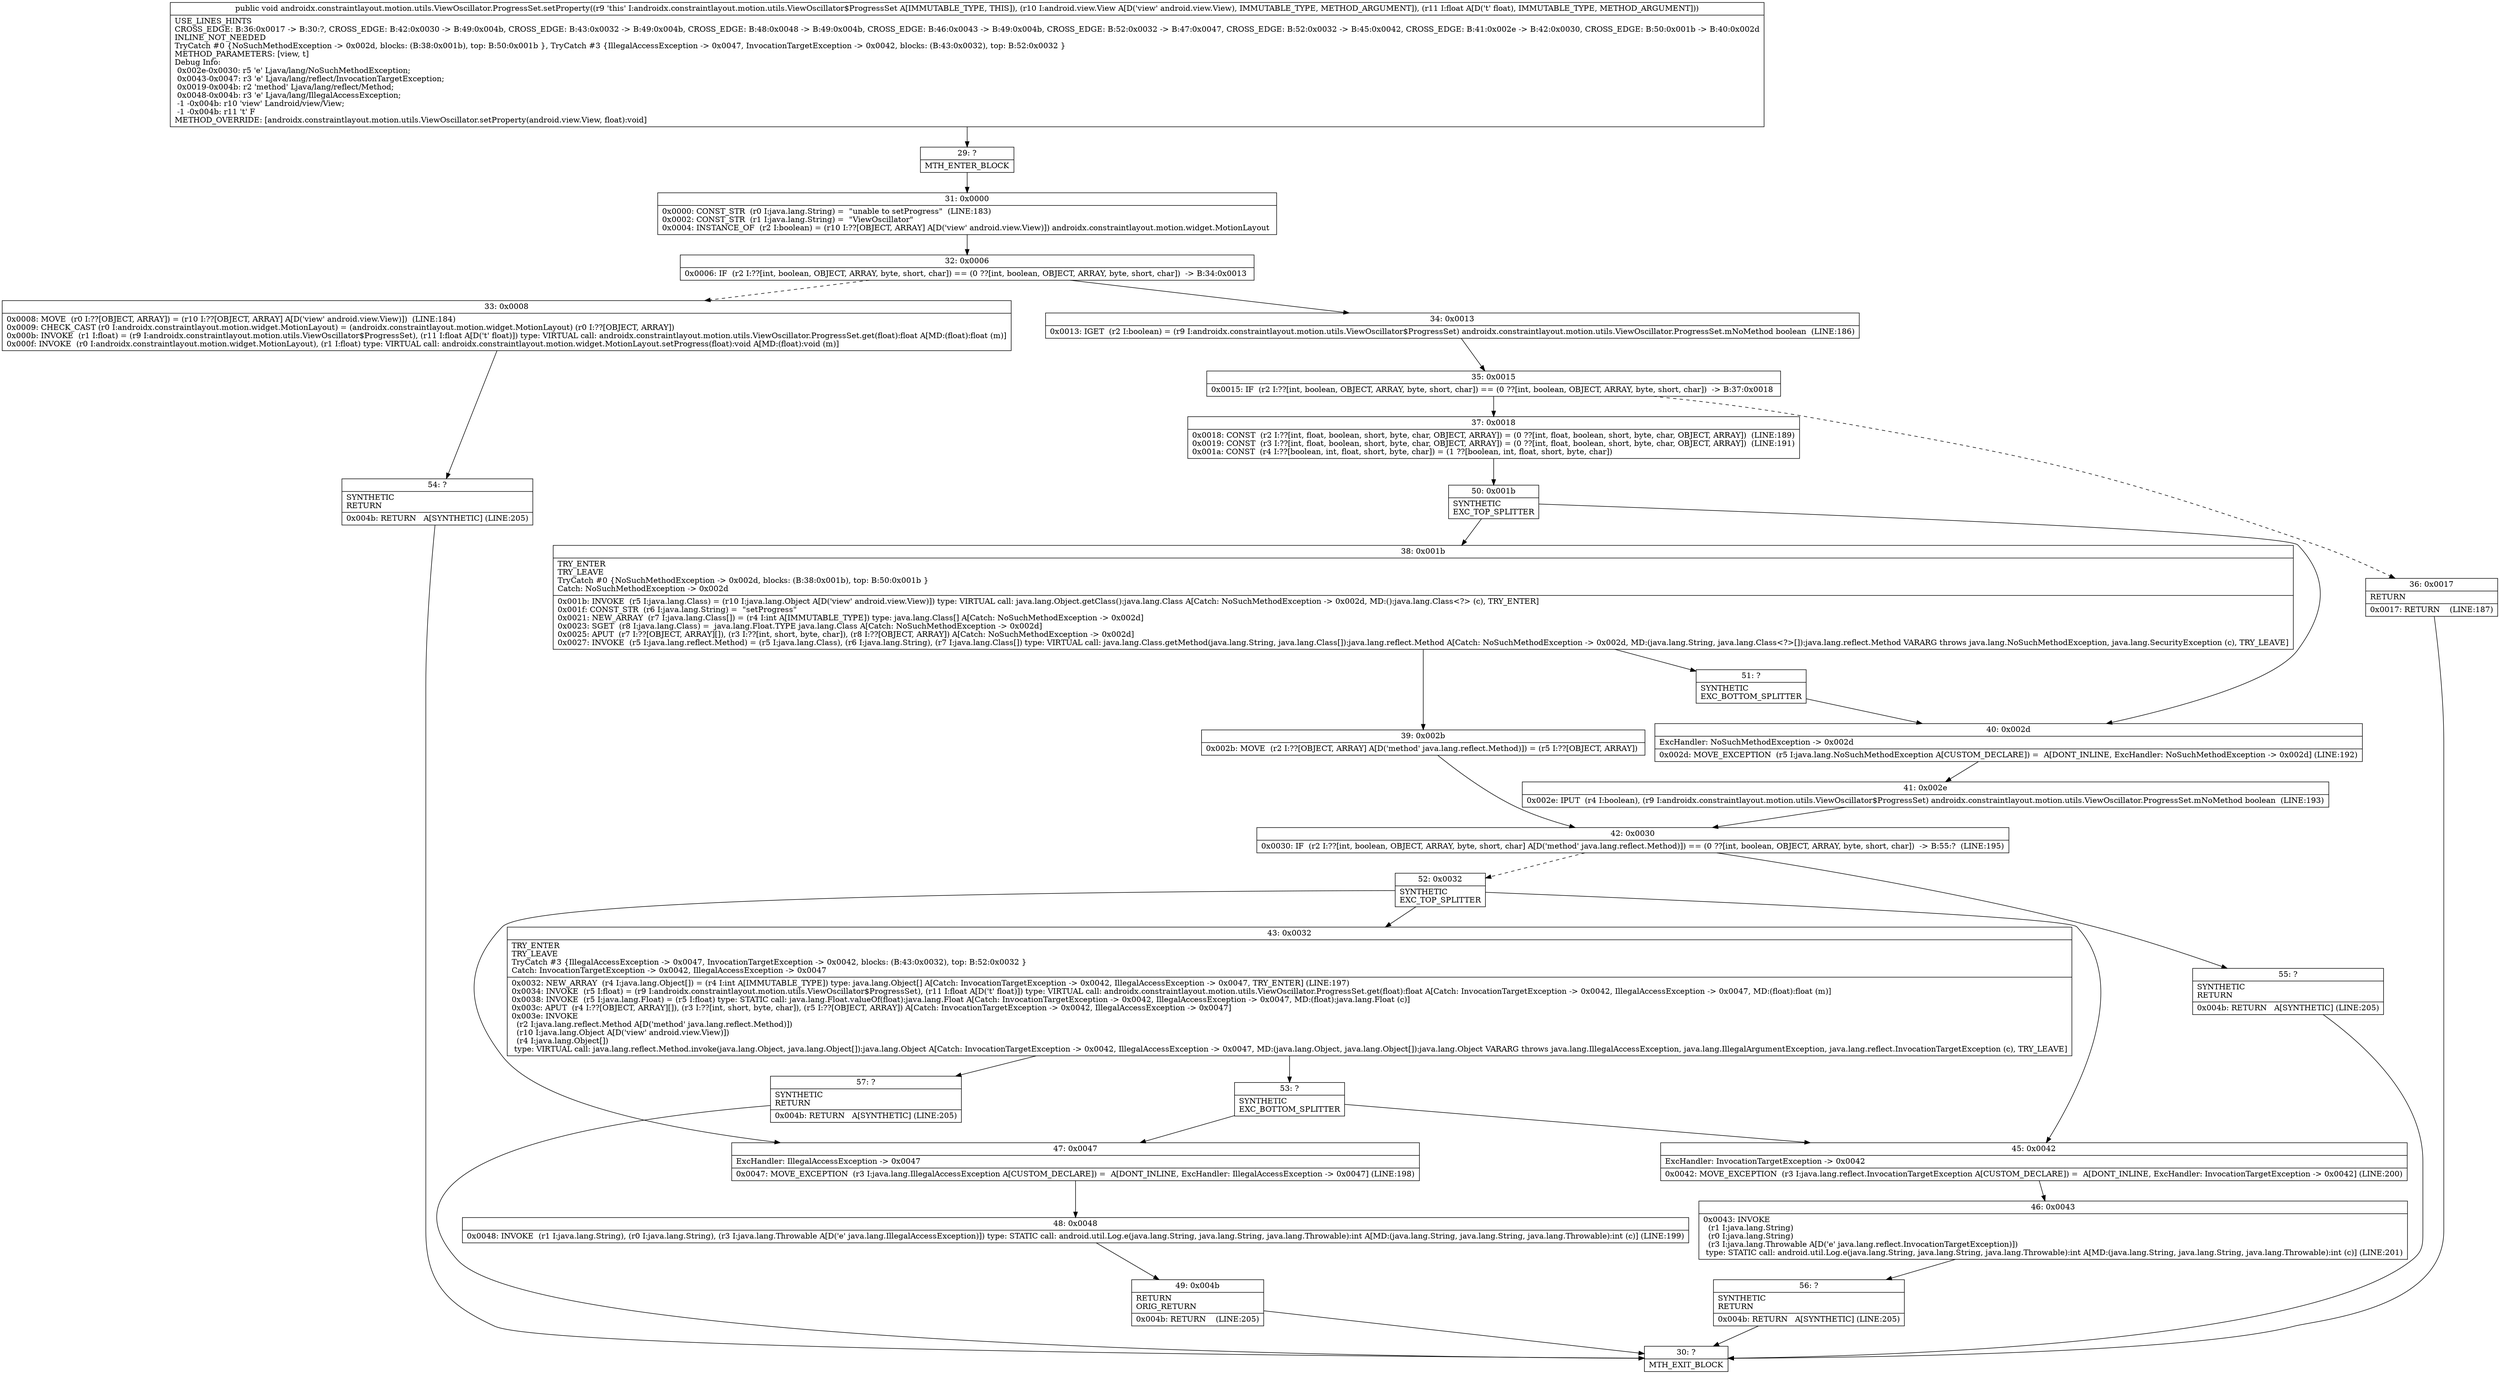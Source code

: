 digraph "CFG forandroidx.constraintlayout.motion.utils.ViewOscillator.ProgressSet.setProperty(Landroid\/view\/View;F)V" {
Node_29 [shape=record,label="{29\:\ ?|MTH_ENTER_BLOCK\l}"];
Node_31 [shape=record,label="{31\:\ 0x0000|0x0000: CONST_STR  (r0 I:java.lang.String) =  \"unable to setProgress\"  (LINE:183)\l0x0002: CONST_STR  (r1 I:java.lang.String) =  \"ViewOscillator\" \l0x0004: INSTANCE_OF  (r2 I:boolean) = (r10 I:??[OBJECT, ARRAY] A[D('view' android.view.View)]) androidx.constraintlayout.motion.widget.MotionLayout \l}"];
Node_32 [shape=record,label="{32\:\ 0x0006|0x0006: IF  (r2 I:??[int, boolean, OBJECT, ARRAY, byte, short, char]) == (0 ??[int, boolean, OBJECT, ARRAY, byte, short, char])  \-\> B:34:0x0013 \l}"];
Node_33 [shape=record,label="{33\:\ 0x0008|0x0008: MOVE  (r0 I:??[OBJECT, ARRAY]) = (r10 I:??[OBJECT, ARRAY] A[D('view' android.view.View)])  (LINE:184)\l0x0009: CHECK_CAST (r0 I:androidx.constraintlayout.motion.widget.MotionLayout) = (androidx.constraintlayout.motion.widget.MotionLayout) (r0 I:??[OBJECT, ARRAY]) \l0x000b: INVOKE  (r1 I:float) = (r9 I:androidx.constraintlayout.motion.utils.ViewOscillator$ProgressSet), (r11 I:float A[D('t' float)]) type: VIRTUAL call: androidx.constraintlayout.motion.utils.ViewOscillator.ProgressSet.get(float):float A[MD:(float):float (m)]\l0x000f: INVOKE  (r0 I:androidx.constraintlayout.motion.widget.MotionLayout), (r1 I:float) type: VIRTUAL call: androidx.constraintlayout.motion.widget.MotionLayout.setProgress(float):void A[MD:(float):void (m)]\l}"];
Node_54 [shape=record,label="{54\:\ ?|SYNTHETIC\lRETURN\l|0x004b: RETURN   A[SYNTHETIC] (LINE:205)\l}"];
Node_30 [shape=record,label="{30\:\ ?|MTH_EXIT_BLOCK\l}"];
Node_34 [shape=record,label="{34\:\ 0x0013|0x0013: IGET  (r2 I:boolean) = (r9 I:androidx.constraintlayout.motion.utils.ViewOscillator$ProgressSet) androidx.constraintlayout.motion.utils.ViewOscillator.ProgressSet.mNoMethod boolean  (LINE:186)\l}"];
Node_35 [shape=record,label="{35\:\ 0x0015|0x0015: IF  (r2 I:??[int, boolean, OBJECT, ARRAY, byte, short, char]) == (0 ??[int, boolean, OBJECT, ARRAY, byte, short, char])  \-\> B:37:0x0018 \l}"];
Node_36 [shape=record,label="{36\:\ 0x0017|RETURN\l|0x0017: RETURN    (LINE:187)\l}"];
Node_37 [shape=record,label="{37\:\ 0x0018|0x0018: CONST  (r2 I:??[int, float, boolean, short, byte, char, OBJECT, ARRAY]) = (0 ??[int, float, boolean, short, byte, char, OBJECT, ARRAY])  (LINE:189)\l0x0019: CONST  (r3 I:??[int, float, boolean, short, byte, char, OBJECT, ARRAY]) = (0 ??[int, float, boolean, short, byte, char, OBJECT, ARRAY])  (LINE:191)\l0x001a: CONST  (r4 I:??[boolean, int, float, short, byte, char]) = (1 ??[boolean, int, float, short, byte, char]) \l}"];
Node_50 [shape=record,label="{50\:\ 0x001b|SYNTHETIC\lEXC_TOP_SPLITTER\l}"];
Node_38 [shape=record,label="{38\:\ 0x001b|TRY_ENTER\lTRY_LEAVE\lTryCatch #0 \{NoSuchMethodException \-\> 0x002d, blocks: (B:38:0x001b), top: B:50:0x001b \}\lCatch: NoSuchMethodException \-\> 0x002d\l|0x001b: INVOKE  (r5 I:java.lang.Class) = (r10 I:java.lang.Object A[D('view' android.view.View)]) type: VIRTUAL call: java.lang.Object.getClass():java.lang.Class A[Catch: NoSuchMethodException \-\> 0x002d, MD:():java.lang.Class\<?\> (c), TRY_ENTER]\l0x001f: CONST_STR  (r6 I:java.lang.String) =  \"setProgress\" \l0x0021: NEW_ARRAY  (r7 I:java.lang.Class[]) = (r4 I:int A[IMMUTABLE_TYPE]) type: java.lang.Class[] A[Catch: NoSuchMethodException \-\> 0x002d]\l0x0023: SGET  (r8 I:java.lang.Class) =  java.lang.Float.TYPE java.lang.Class A[Catch: NoSuchMethodException \-\> 0x002d]\l0x0025: APUT  (r7 I:??[OBJECT, ARRAY][]), (r3 I:??[int, short, byte, char]), (r8 I:??[OBJECT, ARRAY]) A[Catch: NoSuchMethodException \-\> 0x002d]\l0x0027: INVOKE  (r5 I:java.lang.reflect.Method) = (r5 I:java.lang.Class), (r6 I:java.lang.String), (r7 I:java.lang.Class[]) type: VIRTUAL call: java.lang.Class.getMethod(java.lang.String, java.lang.Class[]):java.lang.reflect.Method A[Catch: NoSuchMethodException \-\> 0x002d, MD:(java.lang.String, java.lang.Class\<?\>[]):java.lang.reflect.Method VARARG throws java.lang.NoSuchMethodException, java.lang.SecurityException (c), TRY_LEAVE]\l}"];
Node_39 [shape=record,label="{39\:\ 0x002b|0x002b: MOVE  (r2 I:??[OBJECT, ARRAY] A[D('method' java.lang.reflect.Method)]) = (r5 I:??[OBJECT, ARRAY]) \l}"];
Node_42 [shape=record,label="{42\:\ 0x0030|0x0030: IF  (r2 I:??[int, boolean, OBJECT, ARRAY, byte, short, char] A[D('method' java.lang.reflect.Method)]) == (0 ??[int, boolean, OBJECT, ARRAY, byte, short, char])  \-\> B:55:?  (LINE:195)\l}"];
Node_52 [shape=record,label="{52\:\ 0x0032|SYNTHETIC\lEXC_TOP_SPLITTER\l}"];
Node_43 [shape=record,label="{43\:\ 0x0032|TRY_ENTER\lTRY_LEAVE\lTryCatch #3 \{IllegalAccessException \-\> 0x0047, InvocationTargetException \-\> 0x0042, blocks: (B:43:0x0032), top: B:52:0x0032 \}\lCatch: InvocationTargetException \-\> 0x0042, IllegalAccessException \-\> 0x0047\l|0x0032: NEW_ARRAY  (r4 I:java.lang.Object[]) = (r4 I:int A[IMMUTABLE_TYPE]) type: java.lang.Object[] A[Catch: InvocationTargetException \-\> 0x0042, IllegalAccessException \-\> 0x0047, TRY_ENTER] (LINE:197)\l0x0034: INVOKE  (r5 I:float) = (r9 I:androidx.constraintlayout.motion.utils.ViewOscillator$ProgressSet), (r11 I:float A[D('t' float)]) type: VIRTUAL call: androidx.constraintlayout.motion.utils.ViewOscillator.ProgressSet.get(float):float A[Catch: InvocationTargetException \-\> 0x0042, IllegalAccessException \-\> 0x0047, MD:(float):float (m)]\l0x0038: INVOKE  (r5 I:java.lang.Float) = (r5 I:float) type: STATIC call: java.lang.Float.valueOf(float):java.lang.Float A[Catch: InvocationTargetException \-\> 0x0042, IllegalAccessException \-\> 0x0047, MD:(float):java.lang.Float (c)]\l0x003c: APUT  (r4 I:??[OBJECT, ARRAY][]), (r3 I:??[int, short, byte, char]), (r5 I:??[OBJECT, ARRAY]) A[Catch: InvocationTargetException \-\> 0x0042, IllegalAccessException \-\> 0x0047]\l0x003e: INVOKE  \l  (r2 I:java.lang.reflect.Method A[D('method' java.lang.reflect.Method)])\l  (r10 I:java.lang.Object A[D('view' android.view.View)])\l  (r4 I:java.lang.Object[])\l type: VIRTUAL call: java.lang.reflect.Method.invoke(java.lang.Object, java.lang.Object[]):java.lang.Object A[Catch: InvocationTargetException \-\> 0x0042, IllegalAccessException \-\> 0x0047, MD:(java.lang.Object, java.lang.Object[]):java.lang.Object VARARG throws java.lang.IllegalAccessException, java.lang.IllegalArgumentException, java.lang.reflect.InvocationTargetException (c), TRY_LEAVE]\l}"];
Node_53 [shape=record,label="{53\:\ ?|SYNTHETIC\lEXC_BOTTOM_SPLITTER\l}"];
Node_57 [shape=record,label="{57\:\ ?|SYNTHETIC\lRETURN\l|0x004b: RETURN   A[SYNTHETIC] (LINE:205)\l}"];
Node_47 [shape=record,label="{47\:\ 0x0047|ExcHandler: IllegalAccessException \-\> 0x0047\l|0x0047: MOVE_EXCEPTION  (r3 I:java.lang.IllegalAccessException A[CUSTOM_DECLARE]) =  A[DONT_INLINE, ExcHandler: IllegalAccessException \-\> 0x0047] (LINE:198)\l}"];
Node_48 [shape=record,label="{48\:\ 0x0048|0x0048: INVOKE  (r1 I:java.lang.String), (r0 I:java.lang.String), (r3 I:java.lang.Throwable A[D('e' java.lang.IllegalAccessException)]) type: STATIC call: android.util.Log.e(java.lang.String, java.lang.String, java.lang.Throwable):int A[MD:(java.lang.String, java.lang.String, java.lang.Throwable):int (c)] (LINE:199)\l}"];
Node_49 [shape=record,label="{49\:\ 0x004b|RETURN\lORIG_RETURN\l|0x004b: RETURN    (LINE:205)\l}"];
Node_45 [shape=record,label="{45\:\ 0x0042|ExcHandler: InvocationTargetException \-\> 0x0042\l|0x0042: MOVE_EXCEPTION  (r3 I:java.lang.reflect.InvocationTargetException A[CUSTOM_DECLARE]) =  A[DONT_INLINE, ExcHandler: InvocationTargetException \-\> 0x0042] (LINE:200)\l}"];
Node_46 [shape=record,label="{46\:\ 0x0043|0x0043: INVOKE  \l  (r1 I:java.lang.String)\l  (r0 I:java.lang.String)\l  (r3 I:java.lang.Throwable A[D('e' java.lang.reflect.InvocationTargetException)])\l type: STATIC call: android.util.Log.e(java.lang.String, java.lang.String, java.lang.Throwable):int A[MD:(java.lang.String, java.lang.String, java.lang.Throwable):int (c)] (LINE:201)\l}"];
Node_56 [shape=record,label="{56\:\ ?|SYNTHETIC\lRETURN\l|0x004b: RETURN   A[SYNTHETIC] (LINE:205)\l}"];
Node_55 [shape=record,label="{55\:\ ?|SYNTHETIC\lRETURN\l|0x004b: RETURN   A[SYNTHETIC] (LINE:205)\l}"];
Node_51 [shape=record,label="{51\:\ ?|SYNTHETIC\lEXC_BOTTOM_SPLITTER\l}"];
Node_40 [shape=record,label="{40\:\ 0x002d|ExcHandler: NoSuchMethodException \-\> 0x002d\l|0x002d: MOVE_EXCEPTION  (r5 I:java.lang.NoSuchMethodException A[CUSTOM_DECLARE]) =  A[DONT_INLINE, ExcHandler: NoSuchMethodException \-\> 0x002d] (LINE:192)\l}"];
Node_41 [shape=record,label="{41\:\ 0x002e|0x002e: IPUT  (r4 I:boolean), (r9 I:androidx.constraintlayout.motion.utils.ViewOscillator$ProgressSet) androidx.constraintlayout.motion.utils.ViewOscillator.ProgressSet.mNoMethod boolean  (LINE:193)\l}"];
MethodNode[shape=record,label="{public void androidx.constraintlayout.motion.utils.ViewOscillator.ProgressSet.setProperty((r9 'this' I:androidx.constraintlayout.motion.utils.ViewOscillator$ProgressSet A[IMMUTABLE_TYPE, THIS]), (r10 I:android.view.View A[D('view' android.view.View), IMMUTABLE_TYPE, METHOD_ARGUMENT]), (r11 I:float A[D('t' float), IMMUTABLE_TYPE, METHOD_ARGUMENT]))  | USE_LINES_HINTS\lCROSS_EDGE: B:36:0x0017 \-\> B:30:?, CROSS_EDGE: B:42:0x0030 \-\> B:49:0x004b, CROSS_EDGE: B:43:0x0032 \-\> B:49:0x004b, CROSS_EDGE: B:48:0x0048 \-\> B:49:0x004b, CROSS_EDGE: B:46:0x0043 \-\> B:49:0x004b, CROSS_EDGE: B:52:0x0032 \-\> B:47:0x0047, CROSS_EDGE: B:52:0x0032 \-\> B:45:0x0042, CROSS_EDGE: B:41:0x002e \-\> B:42:0x0030, CROSS_EDGE: B:50:0x001b \-\> B:40:0x002d\lINLINE_NOT_NEEDED\lTryCatch #0 \{NoSuchMethodException \-\> 0x002d, blocks: (B:38:0x001b), top: B:50:0x001b \}, TryCatch #3 \{IllegalAccessException \-\> 0x0047, InvocationTargetException \-\> 0x0042, blocks: (B:43:0x0032), top: B:52:0x0032 \}\lMETHOD_PARAMETERS: [view, t]\lDebug Info:\l  0x002e\-0x0030: r5 'e' Ljava\/lang\/NoSuchMethodException;\l  0x0043\-0x0047: r3 'e' Ljava\/lang\/reflect\/InvocationTargetException;\l  0x0019\-0x004b: r2 'method' Ljava\/lang\/reflect\/Method;\l  0x0048\-0x004b: r3 'e' Ljava\/lang\/IllegalAccessException;\l  \-1 \-0x004b: r10 'view' Landroid\/view\/View;\l  \-1 \-0x004b: r11 't' F\lMETHOD_OVERRIDE: [androidx.constraintlayout.motion.utils.ViewOscillator.setProperty(android.view.View, float):void]\l}"];
MethodNode -> Node_29;Node_29 -> Node_31;
Node_31 -> Node_32;
Node_32 -> Node_33[style=dashed];
Node_32 -> Node_34;
Node_33 -> Node_54;
Node_54 -> Node_30;
Node_34 -> Node_35;
Node_35 -> Node_36[style=dashed];
Node_35 -> Node_37;
Node_36 -> Node_30;
Node_37 -> Node_50;
Node_50 -> Node_38;
Node_50 -> Node_40;
Node_38 -> Node_39;
Node_38 -> Node_51;
Node_39 -> Node_42;
Node_42 -> Node_52[style=dashed];
Node_42 -> Node_55;
Node_52 -> Node_43;
Node_52 -> Node_47;
Node_52 -> Node_45;
Node_43 -> Node_53;
Node_43 -> Node_57;
Node_53 -> Node_47;
Node_53 -> Node_45;
Node_57 -> Node_30;
Node_47 -> Node_48;
Node_48 -> Node_49;
Node_49 -> Node_30;
Node_45 -> Node_46;
Node_46 -> Node_56;
Node_56 -> Node_30;
Node_55 -> Node_30;
Node_51 -> Node_40;
Node_40 -> Node_41;
Node_41 -> Node_42;
}

